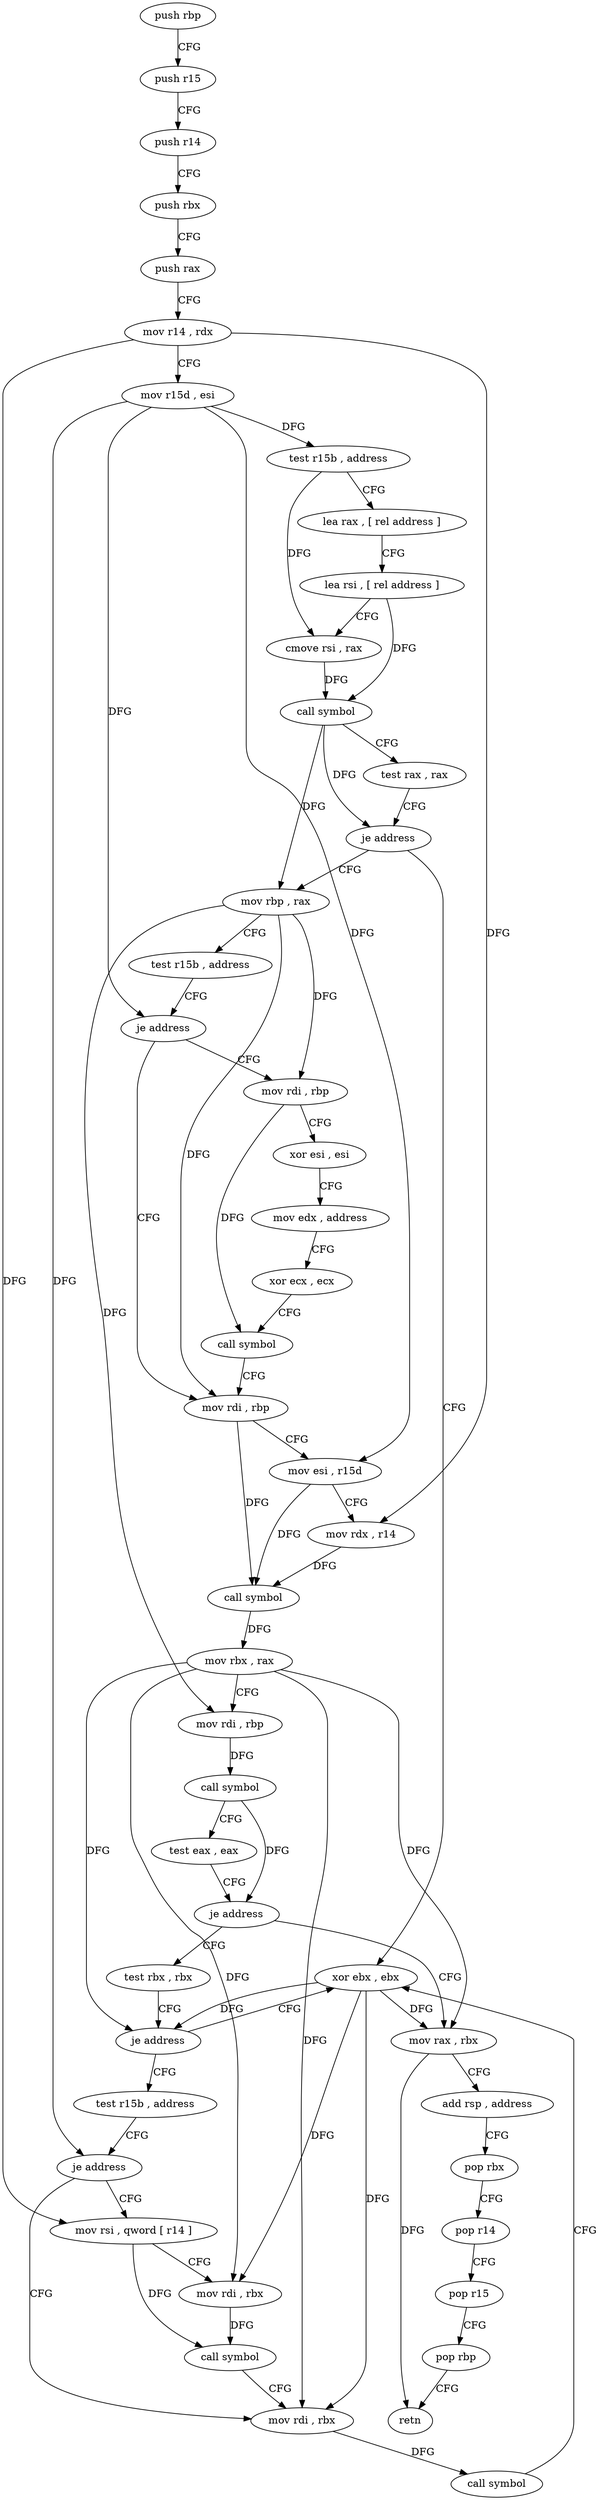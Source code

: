 digraph "func" {
"4229488" [label = "push rbp" ]
"4229489" [label = "push r15" ]
"4229491" [label = "push r14" ]
"4229493" [label = "push rbx" ]
"4229494" [label = "push rax" ]
"4229495" [label = "mov r14 , rdx" ]
"4229498" [label = "mov r15d , esi" ]
"4229501" [label = "test r15b , address" ]
"4229505" [label = "lea rax , [ rel address ]" ]
"4229512" [label = "lea rsi , [ rel address ]" ]
"4229519" [label = "cmove rsi , rax" ]
"4229523" [label = "call symbol" ]
"4229528" [label = "test rax , rax" ]
"4229531" [label = "je address" ]
"4229618" [label = "xor ebx , ebx" ]
"4229533" [label = "mov rbp , rax" ]
"4229620" [label = "mov rax , rbx" ]
"4229536" [label = "test r15b , address" ]
"4229540" [label = "je address" ]
"4229559" [label = "mov rdi , rbp" ]
"4229542" [label = "mov rdi , rbp" ]
"4229562" [label = "mov esi , r15d" ]
"4229565" [label = "mov rdx , r14" ]
"4229568" [label = "call symbol" ]
"4229573" [label = "mov rbx , rax" ]
"4229576" [label = "mov rdi , rbp" ]
"4229579" [label = "call symbol" ]
"4229584" [label = "test eax , eax" ]
"4229586" [label = "je address" ]
"4229588" [label = "test rbx , rbx" ]
"4229545" [label = "xor esi , esi" ]
"4229547" [label = "mov edx , address" ]
"4229552" [label = "xor ecx , ecx" ]
"4229554" [label = "call symbol" ]
"4229623" [label = "add rsp , address" ]
"4229627" [label = "pop rbx" ]
"4229628" [label = "pop r14" ]
"4229630" [label = "pop r15" ]
"4229632" [label = "pop rbp" ]
"4229633" [label = "retn" ]
"4229591" [label = "je address" ]
"4229593" [label = "test r15b , address" ]
"4229597" [label = "je address" ]
"4229610" [label = "mov rdi , rbx" ]
"4229599" [label = "mov rsi , qword [ r14 ]" ]
"4229613" [label = "call symbol" ]
"4229602" [label = "mov rdi , rbx" ]
"4229605" [label = "call symbol" ]
"4229488" -> "4229489" [ label = "CFG" ]
"4229489" -> "4229491" [ label = "CFG" ]
"4229491" -> "4229493" [ label = "CFG" ]
"4229493" -> "4229494" [ label = "CFG" ]
"4229494" -> "4229495" [ label = "CFG" ]
"4229495" -> "4229498" [ label = "CFG" ]
"4229495" -> "4229565" [ label = "DFG" ]
"4229495" -> "4229599" [ label = "DFG" ]
"4229498" -> "4229501" [ label = "DFG" ]
"4229498" -> "4229540" [ label = "DFG" ]
"4229498" -> "4229562" [ label = "DFG" ]
"4229498" -> "4229597" [ label = "DFG" ]
"4229501" -> "4229505" [ label = "CFG" ]
"4229501" -> "4229519" [ label = "DFG" ]
"4229505" -> "4229512" [ label = "CFG" ]
"4229512" -> "4229519" [ label = "CFG" ]
"4229512" -> "4229523" [ label = "DFG" ]
"4229519" -> "4229523" [ label = "DFG" ]
"4229523" -> "4229528" [ label = "CFG" ]
"4229523" -> "4229531" [ label = "DFG" ]
"4229523" -> "4229533" [ label = "DFG" ]
"4229528" -> "4229531" [ label = "CFG" ]
"4229531" -> "4229618" [ label = "CFG" ]
"4229531" -> "4229533" [ label = "CFG" ]
"4229618" -> "4229620" [ label = "DFG" ]
"4229618" -> "4229591" [ label = "DFG" ]
"4229618" -> "4229610" [ label = "DFG" ]
"4229618" -> "4229602" [ label = "DFG" ]
"4229533" -> "4229536" [ label = "CFG" ]
"4229533" -> "4229559" [ label = "DFG" ]
"4229533" -> "4229576" [ label = "DFG" ]
"4229533" -> "4229542" [ label = "DFG" ]
"4229620" -> "4229623" [ label = "CFG" ]
"4229620" -> "4229633" [ label = "DFG" ]
"4229536" -> "4229540" [ label = "CFG" ]
"4229540" -> "4229559" [ label = "CFG" ]
"4229540" -> "4229542" [ label = "CFG" ]
"4229559" -> "4229562" [ label = "CFG" ]
"4229559" -> "4229568" [ label = "DFG" ]
"4229542" -> "4229545" [ label = "CFG" ]
"4229542" -> "4229554" [ label = "DFG" ]
"4229562" -> "4229565" [ label = "CFG" ]
"4229562" -> "4229568" [ label = "DFG" ]
"4229565" -> "4229568" [ label = "DFG" ]
"4229568" -> "4229573" [ label = "DFG" ]
"4229573" -> "4229576" [ label = "CFG" ]
"4229573" -> "4229620" [ label = "DFG" ]
"4229573" -> "4229591" [ label = "DFG" ]
"4229573" -> "4229610" [ label = "DFG" ]
"4229573" -> "4229602" [ label = "DFG" ]
"4229576" -> "4229579" [ label = "DFG" ]
"4229579" -> "4229584" [ label = "CFG" ]
"4229579" -> "4229586" [ label = "DFG" ]
"4229584" -> "4229586" [ label = "CFG" ]
"4229586" -> "4229620" [ label = "CFG" ]
"4229586" -> "4229588" [ label = "CFG" ]
"4229588" -> "4229591" [ label = "CFG" ]
"4229545" -> "4229547" [ label = "CFG" ]
"4229547" -> "4229552" [ label = "CFG" ]
"4229552" -> "4229554" [ label = "CFG" ]
"4229554" -> "4229559" [ label = "CFG" ]
"4229623" -> "4229627" [ label = "CFG" ]
"4229627" -> "4229628" [ label = "CFG" ]
"4229628" -> "4229630" [ label = "CFG" ]
"4229630" -> "4229632" [ label = "CFG" ]
"4229632" -> "4229633" [ label = "CFG" ]
"4229591" -> "4229618" [ label = "CFG" ]
"4229591" -> "4229593" [ label = "CFG" ]
"4229593" -> "4229597" [ label = "CFG" ]
"4229597" -> "4229610" [ label = "CFG" ]
"4229597" -> "4229599" [ label = "CFG" ]
"4229610" -> "4229613" [ label = "DFG" ]
"4229599" -> "4229602" [ label = "CFG" ]
"4229599" -> "4229605" [ label = "DFG" ]
"4229613" -> "4229618" [ label = "CFG" ]
"4229602" -> "4229605" [ label = "DFG" ]
"4229605" -> "4229610" [ label = "CFG" ]
}
